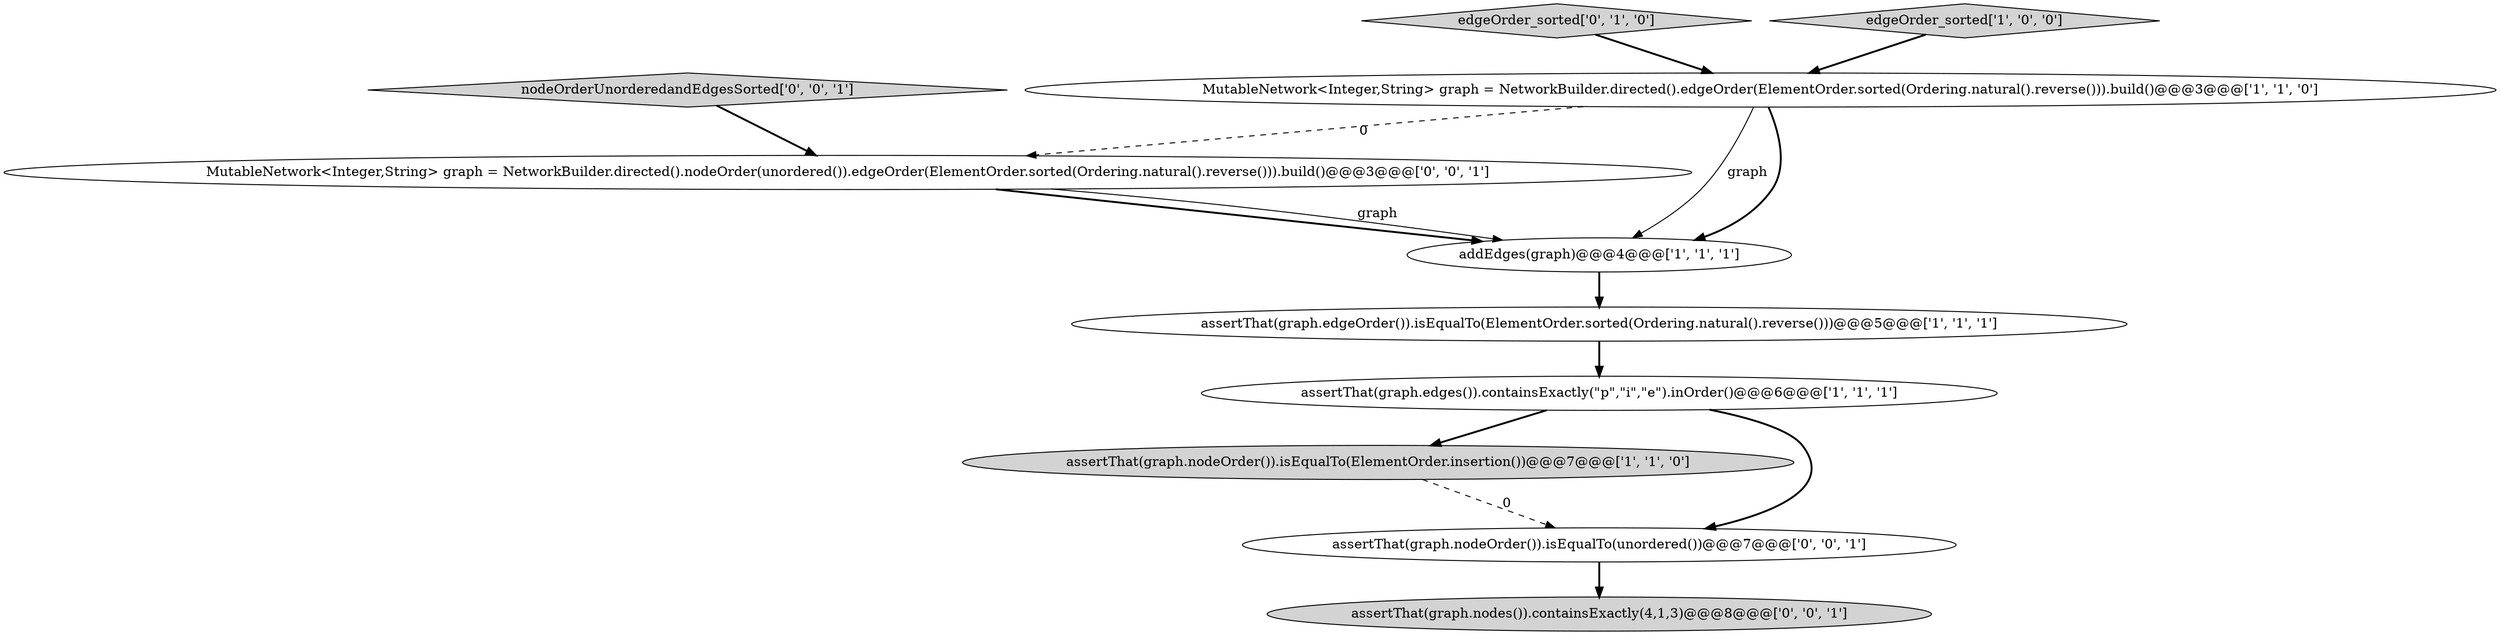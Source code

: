 digraph {
4 [style = filled, label = "assertThat(graph.edges()).containsExactly(\"p\",\"i\",\"e\").inOrder()@@@6@@@['1', '1', '1']", fillcolor = white, shape = ellipse image = "AAA0AAABBB1BBB"];
1 [style = filled, label = "assertThat(graph.nodeOrder()).isEqualTo(ElementOrder.insertion())@@@7@@@['1', '1', '0']", fillcolor = lightgray, shape = ellipse image = "AAA0AAABBB1BBB"];
8 [style = filled, label = "assertThat(graph.nodeOrder()).isEqualTo(unordered())@@@7@@@['0', '0', '1']", fillcolor = white, shape = ellipse image = "AAA0AAABBB3BBB"];
2 [style = filled, label = "assertThat(graph.edgeOrder()).isEqualTo(ElementOrder.sorted(Ordering.natural().reverse()))@@@5@@@['1', '1', '1']", fillcolor = white, shape = ellipse image = "AAA0AAABBB1BBB"];
7 [style = filled, label = "MutableNetwork<Integer,String> graph = NetworkBuilder.directed().nodeOrder(unordered()).edgeOrder(ElementOrder.sorted(Ordering.natural().reverse())).build()@@@3@@@['0', '0', '1']", fillcolor = white, shape = ellipse image = "AAA0AAABBB3BBB"];
9 [style = filled, label = "nodeOrderUnorderedandEdgesSorted['0', '0', '1']", fillcolor = lightgray, shape = diamond image = "AAA0AAABBB3BBB"];
6 [style = filled, label = "edgeOrder_sorted['0', '1', '0']", fillcolor = lightgray, shape = diamond image = "AAA0AAABBB2BBB"];
10 [style = filled, label = "assertThat(graph.nodes()).containsExactly(4,1,3)@@@8@@@['0', '0', '1']", fillcolor = lightgray, shape = ellipse image = "AAA0AAABBB3BBB"];
0 [style = filled, label = "addEdges(graph)@@@4@@@['1', '1', '1']", fillcolor = white, shape = ellipse image = "AAA0AAABBB1BBB"];
5 [style = filled, label = "edgeOrder_sorted['1', '0', '0']", fillcolor = lightgray, shape = diamond image = "AAA0AAABBB1BBB"];
3 [style = filled, label = "MutableNetwork<Integer,String> graph = NetworkBuilder.directed().edgeOrder(ElementOrder.sorted(Ordering.natural().reverse())).build()@@@3@@@['1', '1', '0']", fillcolor = white, shape = ellipse image = "AAA0AAABBB1BBB"];
5->3 [style = bold, label=""];
6->3 [style = bold, label=""];
4->8 [style = bold, label=""];
8->10 [style = bold, label=""];
1->8 [style = dashed, label="0"];
4->1 [style = bold, label=""];
7->0 [style = bold, label=""];
7->0 [style = solid, label="graph"];
3->0 [style = solid, label="graph"];
9->7 [style = bold, label=""];
2->4 [style = bold, label=""];
3->7 [style = dashed, label="0"];
3->0 [style = bold, label=""];
0->2 [style = bold, label=""];
}
